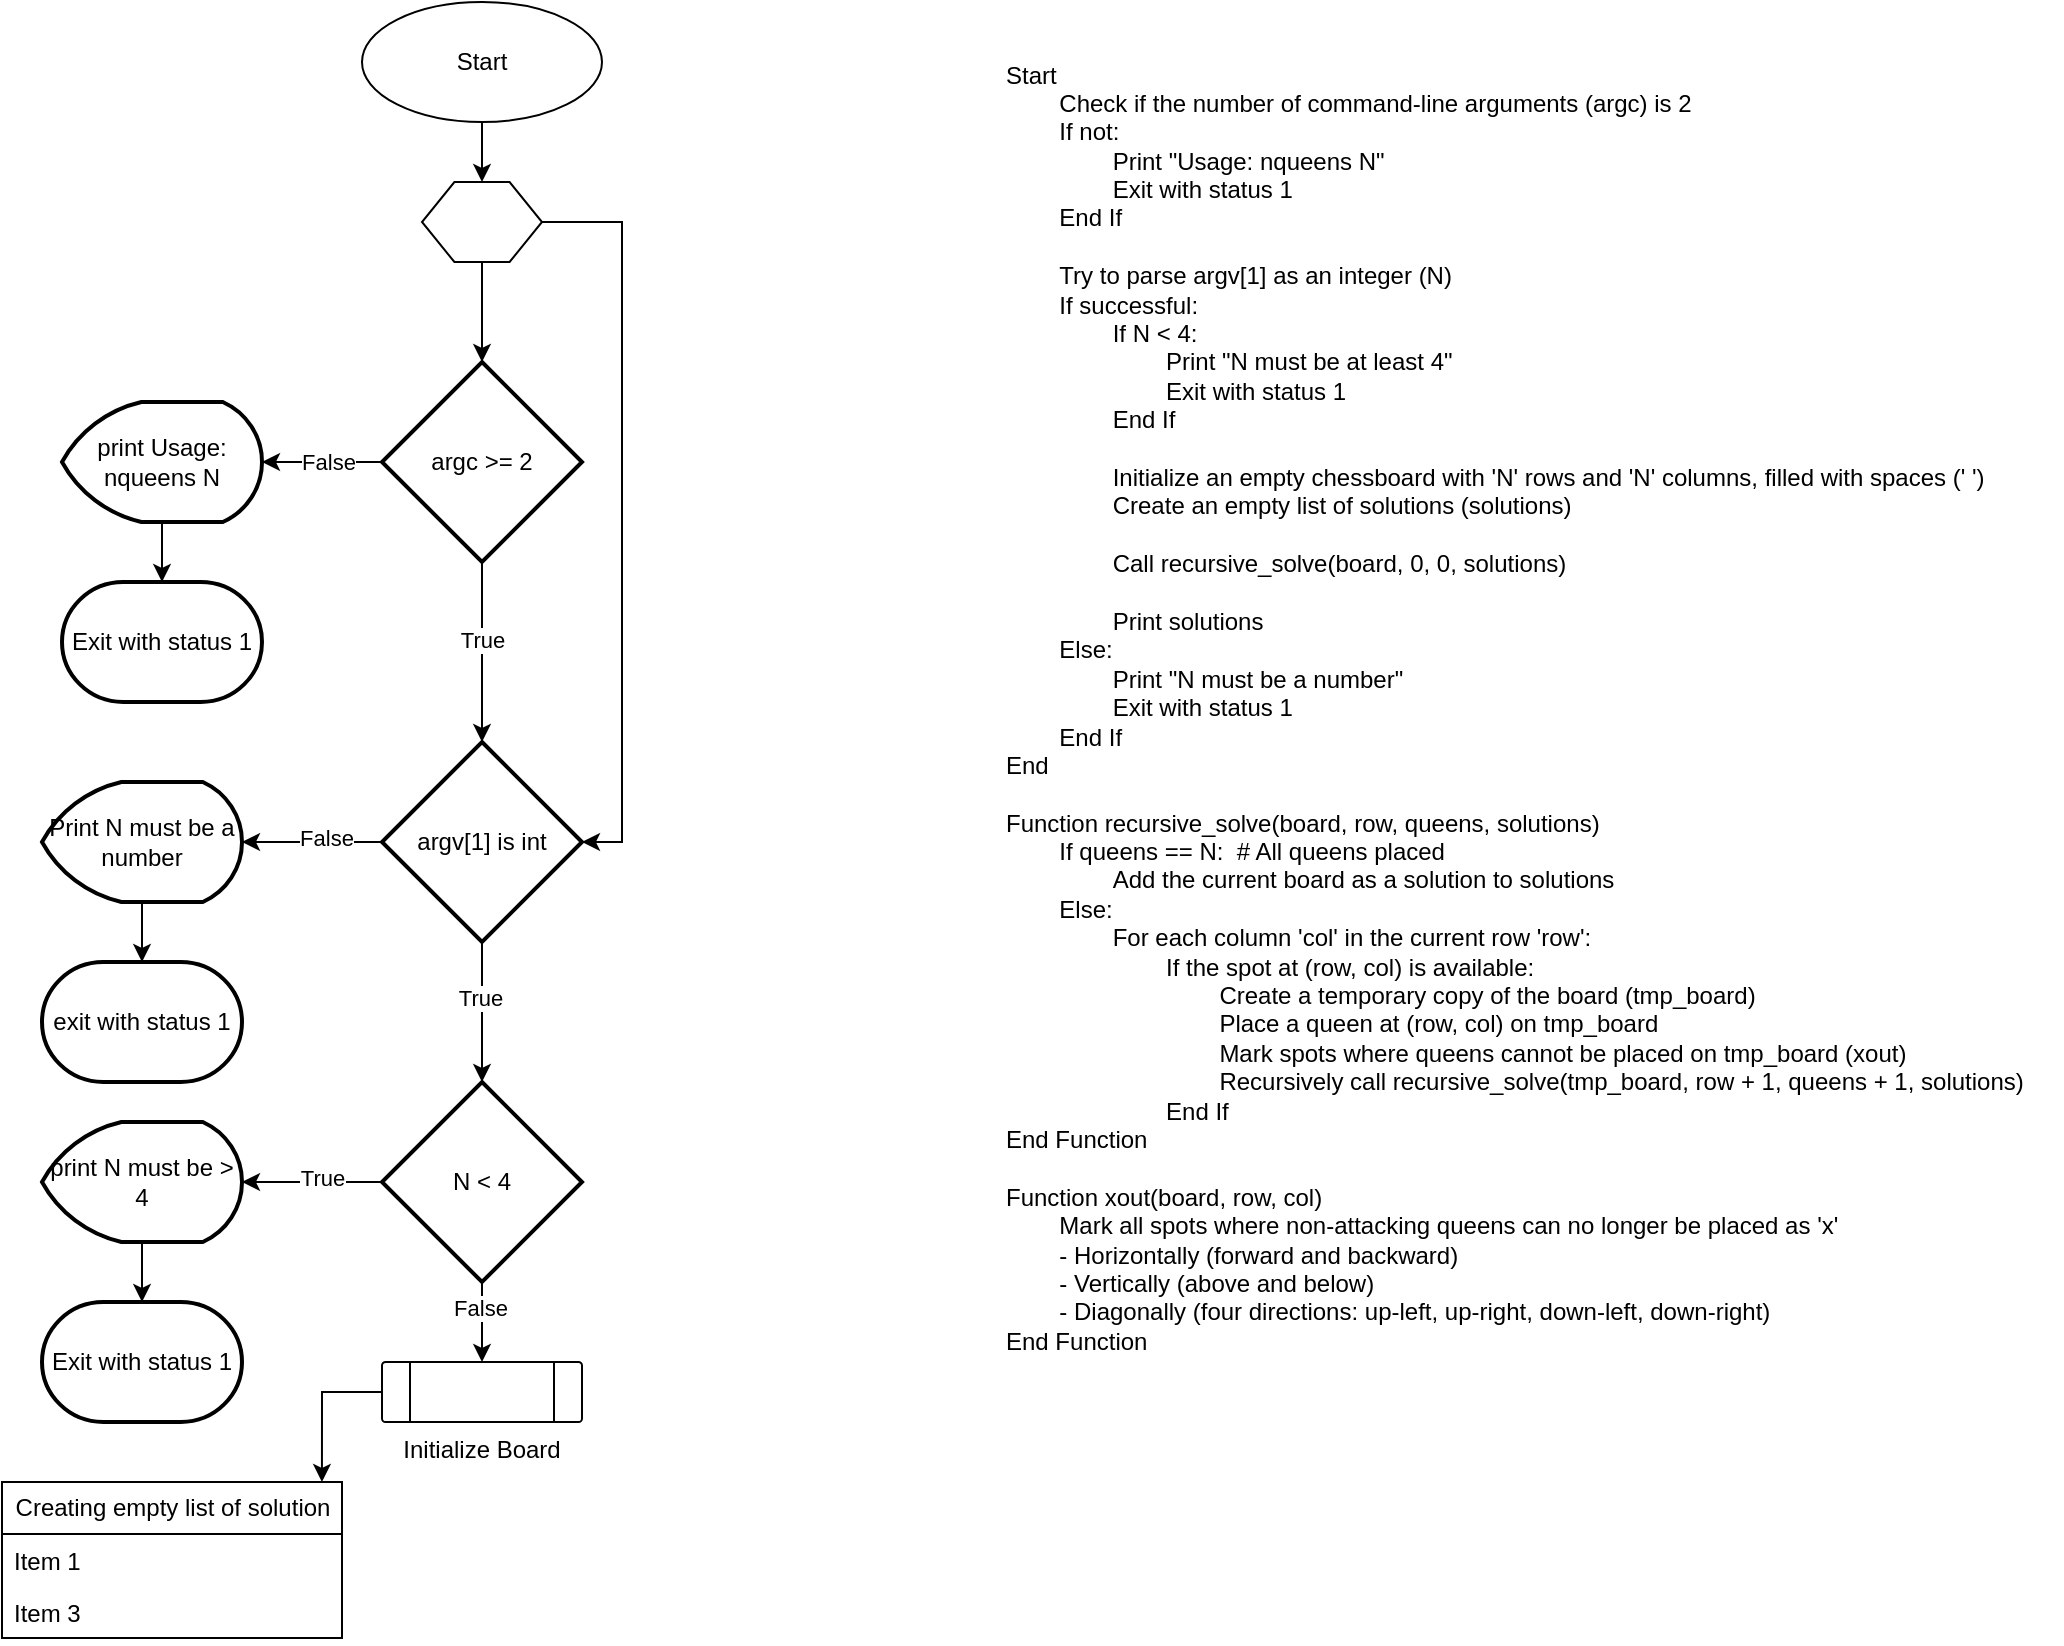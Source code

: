 <mxfile version="21.7.1" type="github">
  <diagram id="C5RBs43oDa-KdzZeNtuy" name="Page-1">
    <mxGraphModel dx="1161" dy="1687" grid="1" gridSize="10" guides="1" tooltips="1" connect="1" arrows="1" fold="1" page="1" pageScale="1" pageWidth="827" pageHeight="1169" math="0" shadow="0">
      <root>
        <mxCell id="WIyWlLk6GJQsqaUBKTNV-0" />
        <mxCell id="WIyWlLk6GJQsqaUBKTNV-1" parent="WIyWlLk6GJQsqaUBKTNV-0" />
        <mxCell id="0IEBA8mMdgy57H2gVhQY-1" value="&lt;div&gt;Start&lt;/div&gt;&lt;div&gt;&amp;nbsp;&lt;span style=&quot;white-space: pre;&quot;&gt;&#x9;&lt;/span&gt;Check if the number of command-line arguments (argc) is 2&lt;/div&gt;&lt;div&gt;&amp;nbsp; &lt;span style=&quot;white-space: pre;&quot;&gt;&#x9;&lt;/span&gt;If not:&lt;/div&gt;&lt;div&gt;&amp;nbsp; &amp;nbsp; &lt;span style=&quot;white-space: pre;&quot;&gt;&#x9;&lt;/span&gt;&lt;span style=&quot;white-space: pre;&quot;&gt;&#x9;&lt;/span&gt;Print &quot;Usage: nqueens N&quot;&lt;/div&gt;&lt;div&gt;&amp;nbsp; &amp;nbsp; &lt;span style=&quot;white-space: pre;&quot;&gt;&#x9;&lt;/span&gt;&lt;span style=&quot;white-space: pre;&quot;&gt;&#x9;&lt;/span&gt;Exit with status 1&lt;/div&gt;&lt;div&gt;&amp;nbsp; &lt;span style=&quot;white-space: pre;&quot;&gt;&#x9;&lt;/span&gt;End If&lt;/div&gt;&lt;div&gt;&lt;br&gt;&lt;/div&gt;&lt;div&gt;&amp;nbsp; &lt;span style=&quot;white-space: pre;&quot;&gt;&#x9;&lt;/span&gt;Try to parse argv[1] as an integer (N)&lt;/div&gt;&lt;div&gt;&amp;nbsp; &lt;span style=&quot;white-space: pre;&quot;&gt;&#x9;&lt;/span&gt;If successful:&lt;/div&gt;&lt;div&gt;&amp;nbsp; &amp;nbsp; &lt;span style=&quot;white-space: pre;&quot;&gt;&#x9;&lt;/span&gt;&lt;span style=&quot;white-space: pre;&quot;&gt;&#x9;&lt;/span&gt;If N &amp;lt; 4:&lt;/div&gt;&lt;div&gt;&amp;nbsp; &amp;nbsp; &amp;nbsp; &lt;span style=&quot;white-space: pre;&quot;&gt;&#x9;&lt;/span&gt;&lt;span style=&quot;white-space: pre;&quot;&gt;&#x9;&lt;/span&gt;&lt;span style=&quot;white-space: pre;&quot;&gt;&#x9;&lt;/span&gt;Print &quot;N must be at least 4&quot;&lt;/div&gt;&lt;div&gt;&amp;nbsp; &amp;nbsp; &amp;nbsp; &lt;span style=&quot;white-space: pre;&quot;&gt;&#x9;&lt;/span&gt;&lt;span style=&quot;white-space: pre;&quot;&gt;&#x9;&lt;/span&gt;&lt;span style=&quot;white-space: pre;&quot;&gt;&#x9;&lt;/span&gt;Exit with status 1&lt;/div&gt;&lt;div&gt;&amp;nbsp; &amp;nbsp; &lt;span style=&quot;white-space: pre;&quot;&gt;&#x9;&lt;/span&gt;&lt;span style=&quot;white-space: pre;&quot;&gt;&#x9;&lt;/span&gt;End If&lt;/div&gt;&lt;div&gt;&lt;br&gt;&lt;/div&gt;&lt;div&gt;&amp;nbsp; &amp;nbsp; &lt;span style=&quot;white-space: pre;&quot;&gt;&#x9;&lt;/span&gt;&lt;span style=&quot;white-space: pre;&quot;&gt;&#x9;&lt;/span&gt;Initialize an empty chessboard with &#39;N&#39; rows and &#39;N&#39; columns, filled with spaces (&#39; &#39;)&lt;/div&gt;&lt;div&gt;&amp;nbsp; &amp;nbsp; &lt;span style=&quot;white-space: pre;&quot;&gt;&#x9;&lt;/span&gt;&lt;span style=&quot;white-space: pre;&quot;&gt;&#x9;&lt;/span&gt;Create an empty list of solutions (solutions)&lt;/div&gt;&lt;div&gt;&lt;br&gt;&lt;/div&gt;&lt;div&gt;&amp;nbsp; &amp;nbsp; &lt;span style=&quot;white-space: pre;&quot;&gt;&#x9;&lt;/span&gt;&lt;span style=&quot;white-space: pre;&quot;&gt;&#x9;&lt;/span&gt;Call recursive_solve(board, 0, 0, solutions)&lt;/div&gt;&lt;div&gt;&amp;nbsp; &amp;nbsp;&amp;nbsp;&lt;/div&gt;&lt;div&gt;&amp;nbsp; &amp;nbsp; &lt;span style=&quot;white-space: pre;&quot;&gt;&#x9;&lt;/span&gt;&lt;span style=&quot;white-space: pre;&quot;&gt;&#x9;&lt;/span&gt;Print solutions&lt;/div&gt;&lt;div&gt;&amp;nbsp; &lt;span style=&quot;white-space: pre;&quot;&gt;&#x9;&lt;/span&gt;Else:&lt;/div&gt;&lt;div&gt;&amp;nbsp; &amp;nbsp; &lt;span style=&quot;white-space: pre;&quot;&gt;&#x9;&lt;span style=&quot;white-space: pre;&quot;&gt;&#x9;&lt;/span&gt;&lt;/span&gt;Print &quot;N must be a number&quot;&lt;/div&gt;&lt;div&gt;&amp;nbsp; &amp;nbsp; &lt;span style=&quot;white-space: pre;&quot;&gt;&#x9;&lt;/span&gt;&lt;span style=&quot;white-space: pre;&quot;&gt;&#x9;&lt;/span&gt;Exit with status 1&lt;/div&gt;&lt;div&gt;&amp;nbsp; &lt;span style=&quot;white-space: pre;&quot;&gt;&#x9;&lt;/span&gt;End If&lt;/div&gt;&lt;div&gt;End&lt;/div&gt;&lt;div&gt;&lt;br&gt;&lt;/div&gt;&lt;div&gt;Function recursive_solve(board, row, queens, solutions)&lt;/div&gt;&lt;div&gt;&amp;nbsp;&lt;span style=&quot;white-space: pre;&quot;&gt;&#x9;&lt;/span&gt;If queens == N:&amp;nbsp; # All queens placed&lt;/div&gt;&lt;div&gt;&amp;nbsp; &amp;nbsp; &lt;span style=&quot;white-space: pre;&quot;&gt;&#x9;&lt;/span&gt;&lt;span style=&quot;white-space: pre;&quot;&gt;&#x9;&lt;/span&gt;Add the current board as a solution to solutions&lt;/div&gt;&lt;div&gt;&amp;nbsp; &lt;span style=&quot;white-space: pre;&quot;&gt;&#x9;&lt;/span&gt;Else:&lt;/div&gt;&lt;div&gt;&amp;nbsp; &amp;nbsp; &lt;span style=&quot;white-space: pre;&quot;&gt;&#x9;&lt;/span&gt;&lt;span style=&quot;white-space: pre;&quot;&gt;&#x9;&lt;/span&gt;For each column &#39;col&#39; in the current row &#39;row&#39;:&lt;/div&gt;&lt;div&gt;&amp;nbsp; &amp;nbsp; &amp;nbsp; &lt;span style=&quot;white-space: pre;&quot;&gt;&#x9;&lt;/span&gt;&lt;span style=&quot;white-space: pre;&quot;&gt;&#x9;&lt;/span&gt;&lt;span style=&quot;white-space: pre;&quot;&gt;&#x9;&lt;/span&gt;If the spot at (row, col) is available:&lt;/div&gt;&lt;div&gt;&amp;nbsp; &amp;nbsp; &amp;nbsp; &amp;nbsp; &lt;span style=&quot;white-space: pre;&quot;&gt;&#x9;&lt;/span&gt;&lt;span style=&quot;white-space: pre;&quot;&gt;&#x9;&lt;/span&gt;&lt;span style=&quot;white-space: pre;&quot;&gt;&#x9;&lt;/span&gt;Create a temporary copy of the board (tmp_board)&lt;/div&gt;&lt;div&gt;&amp;nbsp; &amp;nbsp; &amp;nbsp; &amp;nbsp; &lt;span style=&quot;white-space: pre;&quot;&gt;&#x9;&lt;/span&gt;&lt;span style=&quot;white-space: pre;&quot;&gt;&#x9;&lt;/span&gt;&lt;span style=&quot;white-space: pre;&quot;&gt;&#x9;&lt;/span&gt;Place a queen at (row, col) on tmp_board&lt;/div&gt;&lt;div&gt;&amp;nbsp; &amp;nbsp; &amp;nbsp; &amp;nbsp; &lt;span style=&quot;white-space: pre;&quot;&gt;&#x9;&lt;/span&gt;&lt;span style=&quot;white-space: pre;&quot;&gt;&#x9;&lt;/span&gt;&lt;span style=&quot;white-space: pre;&quot;&gt;&#x9;&lt;/span&gt;Mark spots where queens cannot be placed on tmp_board (xout)&lt;/div&gt;&lt;div&gt;&amp;nbsp; &amp;nbsp; &amp;nbsp; &amp;nbsp; &lt;span style=&quot;white-space: pre;&quot;&gt;&#x9;&lt;/span&gt;&lt;span style=&quot;white-space: pre;&quot;&gt;&#x9;&lt;/span&gt;&lt;span style=&quot;white-space: pre;&quot;&gt;&#x9;&lt;/span&gt;Recursively call recursive_solve(tmp_board, row + 1, queens + 1, solutions)&lt;/div&gt;&lt;div&gt;&amp;nbsp; &lt;span style=&quot;white-space: pre;&quot;&gt;&#x9;&lt;/span&gt;&lt;span style=&quot;white-space: pre;&quot;&gt;&#x9;&lt;/span&gt;&lt;span style=&quot;white-space: pre;&quot;&gt;&#x9;&lt;/span&gt;End If&lt;/div&gt;&lt;div&gt;End Function&lt;/div&gt;&lt;div&gt;&lt;br&gt;&lt;/div&gt;&lt;div&gt;Function xout(board, row, col)&lt;/div&gt;&lt;div&gt;&amp;nbsp;&lt;span style=&quot;white-space: pre;&quot;&gt;&#x9;&lt;/span&gt;Mark all spots where non-attacking queens can no longer be placed as &#39;x&#39;&lt;/div&gt;&lt;div&gt;&amp;nbsp; &lt;span style=&quot;white-space: pre;&quot;&gt;&#x9;&lt;/span&gt;- Horizontally (forward and backward)&lt;/div&gt;&lt;div&gt;&amp;nbsp;&lt;span style=&quot;white-space: pre;&quot;&gt;&#x9;&lt;/span&gt;- Vertically (above and below)&lt;/div&gt;&lt;div&gt;&amp;nbsp;&lt;span style=&quot;white-space: pre;&quot;&gt;&#x9;&lt;/span&gt;- Diagonally (four directions: up-left, up-right, down-left, down-right)&lt;/div&gt;&lt;div&gt;End Function&lt;/div&gt;&lt;div&gt;&lt;br&gt;&lt;/div&gt;" style="text;html=1;strokeColor=none;fillColor=none;align=left;verticalAlign=middle;whiteSpace=wrap;rounded=0;" vertex="1" parent="WIyWlLk6GJQsqaUBKTNV-1">
          <mxGeometry x="510" y="-1130" width="530" height="680" as="geometry" />
        </mxCell>
        <mxCell id="0IEBA8mMdgy57H2gVhQY-5" value="" style="edgeStyle=orthogonalEdgeStyle;rounded=0;orthogonalLoop=1;jettySize=auto;html=1;" edge="1" parent="WIyWlLk6GJQsqaUBKTNV-1" source="0IEBA8mMdgy57H2gVhQY-2" target="0IEBA8mMdgy57H2gVhQY-4">
          <mxGeometry relative="1" as="geometry" />
        </mxCell>
        <mxCell id="0IEBA8mMdgy57H2gVhQY-2" value="Start" style="ellipse;whiteSpace=wrap;html=1;" vertex="1" parent="WIyWlLk6GJQsqaUBKTNV-1">
          <mxGeometry x="190" y="-1150" width="120" height="60" as="geometry" />
        </mxCell>
        <mxCell id="0IEBA8mMdgy57H2gVhQY-7" value="" style="edgeStyle=orthogonalEdgeStyle;rounded=0;orthogonalLoop=1;jettySize=auto;html=1;" edge="1" parent="WIyWlLk6GJQsqaUBKTNV-1" source="0IEBA8mMdgy57H2gVhQY-4" target="0IEBA8mMdgy57H2gVhQY-6">
          <mxGeometry relative="1" as="geometry" />
        </mxCell>
        <mxCell id="0IEBA8mMdgy57H2gVhQY-23" style="edgeStyle=orthogonalEdgeStyle;rounded=0;orthogonalLoop=1;jettySize=auto;html=1;entryX=1;entryY=0.5;entryDx=0;entryDy=0;entryPerimeter=0;" edge="1" parent="WIyWlLk6GJQsqaUBKTNV-1" source="0IEBA8mMdgy57H2gVhQY-4" target="0IEBA8mMdgy57H2gVhQY-15">
          <mxGeometry relative="1" as="geometry">
            <Array as="points">
              <mxPoint x="320" y="-1040" />
              <mxPoint x="320" y="-730" />
            </Array>
          </mxGeometry>
        </mxCell>
        <mxCell id="0IEBA8mMdgy57H2gVhQY-4" value="" style="verticalLabelPosition=bottom;verticalAlign=top;html=1;shape=hexagon;perimeter=hexagonPerimeter2;arcSize=6;size=0.27;" vertex="1" parent="WIyWlLk6GJQsqaUBKTNV-1">
          <mxGeometry x="220" y="-1060" width="60" height="40" as="geometry" />
        </mxCell>
        <mxCell id="0IEBA8mMdgy57H2gVhQY-9" value="" style="edgeStyle=orthogonalEdgeStyle;rounded=0;orthogonalLoop=1;jettySize=auto;html=1;" edge="1" parent="WIyWlLk6GJQsqaUBKTNV-1" source="0IEBA8mMdgy57H2gVhQY-6" target="0IEBA8mMdgy57H2gVhQY-8">
          <mxGeometry relative="1" as="geometry" />
        </mxCell>
        <mxCell id="0IEBA8mMdgy57H2gVhQY-10" value="False" style="edgeLabel;html=1;align=center;verticalAlign=middle;resizable=0;points=[];" vertex="1" connectable="0" parent="0IEBA8mMdgy57H2gVhQY-9">
          <mxGeometry x="-0.1" relative="1" as="geometry">
            <mxPoint as="offset" />
          </mxGeometry>
        </mxCell>
        <mxCell id="0IEBA8mMdgy57H2gVhQY-24" value="" style="edgeStyle=orthogonalEdgeStyle;rounded=0;orthogonalLoop=1;jettySize=auto;html=1;" edge="1" parent="WIyWlLk6GJQsqaUBKTNV-1" source="0IEBA8mMdgy57H2gVhQY-6" target="0IEBA8mMdgy57H2gVhQY-15">
          <mxGeometry relative="1" as="geometry" />
        </mxCell>
        <mxCell id="0IEBA8mMdgy57H2gVhQY-25" value="True" style="edgeLabel;html=1;align=center;verticalAlign=middle;resizable=0;points=[];" vertex="1" connectable="0" parent="0IEBA8mMdgy57H2gVhQY-24">
          <mxGeometry x="-0.133" relative="1" as="geometry">
            <mxPoint as="offset" />
          </mxGeometry>
        </mxCell>
        <mxCell id="0IEBA8mMdgy57H2gVhQY-6" value="argc &amp;gt;= 2" style="strokeWidth=2;html=1;shape=mxgraph.flowchart.decision;whiteSpace=wrap;" vertex="1" parent="WIyWlLk6GJQsqaUBKTNV-1">
          <mxGeometry x="200" y="-970" width="100" height="100" as="geometry" />
        </mxCell>
        <mxCell id="0IEBA8mMdgy57H2gVhQY-12" value="" style="edgeStyle=orthogonalEdgeStyle;rounded=0;orthogonalLoop=1;jettySize=auto;html=1;" edge="1" parent="WIyWlLk6GJQsqaUBKTNV-1" source="0IEBA8mMdgy57H2gVhQY-8" target="0IEBA8mMdgy57H2gVhQY-11">
          <mxGeometry relative="1" as="geometry" />
        </mxCell>
        <mxCell id="0IEBA8mMdgy57H2gVhQY-8" value="print Usage: nqueens N" style="strokeWidth=2;html=1;shape=mxgraph.flowchart.display;whiteSpace=wrap;" vertex="1" parent="WIyWlLk6GJQsqaUBKTNV-1">
          <mxGeometry x="40" y="-950" width="100" height="60" as="geometry" />
        </mxCell>
        <mxCell id="0IEBA8mMdgy57H2gVhQY-11" value="Exit with status 1" style="strokeWidth=2;html=1;shape=mxgraph.flowchart.terminator;whiteSpace=wrap;" vertex="1" parent="WIyWlLk6GJQsqaUBKTNV-1">
          <mxGeometry x="40" y="-860" width="100" height="60" as="geometry" />
        </mxCell>
        <mxCell id="0IEBA8mMdgy57H2gVhQY-19" value="" style="edgeStyle=orthogonalEdgeStyle;rounded=0;orthogonalLoop=1;jettySize=auto;html=1;" edge="1" parent="WIyWlLk6GJQsqaUBKTNV-1" source="0IEBA8mMdgy57H2gVhQY-15" target="0IEBA8mMdgy57H2gVhQY-18">
          <mxGeometry relative="1" as="geometry" />
        </mxCell>
        <mxCell id="0IEBA8mMdgy57H2gVhQY-22" value="False" style="edgeLabel;html=1;align=center;verticalAlign=middle;resizable=0;points=[];" vertex="1" connectable="0" parent="0IEBA8mMdgy57H2gVhQY-19">
          <mxGeometry x="-0.2" y="-2" relative="1" as="geometry">
            <mxPoint as="offset" />
          </mxGeometry>
        </mxCell>
        <mxCell id="0IEBA8mMdgy57H2gVhQY-27" value="" style="edgeStyle=orthogonalEdgeStyle;rounded=0;orthogonalLoop=1;jettySize=auto;html=1;" edge="1" parent="WIyWlLk6GJQsqaUBKTNV-1" source="0IEBA8mMdgy57H2gVhQY-15" target="0IEBA8mMdgy57H2gVhQY-26">
          <mxGeometry relative="1" as="geometry" />
        </mxCell>
        <mxCell id="0IEBA8mMdgy57H2gVhQY-28" value="True" style="edgeLabel;html=1;align=center;verticalAlign=middle;resizable=0;points=[];" vertex="1" connectable="0" parent="0IEBA8mMdgy57H2gVhQY-27">
          <mxGeometry x="-0.2" y="-1" relative="1" as="geometry">
            <mxPoint as="offset" />
          </mxGeometry>
        </mxCell>
        <mxCell id="0IEBA8mMdgy57H2gVhQY-15" value="argv[1] is int" style="strokeWidth=2;html=1;shape=mxgraph.flowchart.decision;whiteSpace=wrap;" vertex="1" parent="WIyWlLk6GJQsqaUBKTNV-1">
          <mxGeometry x="200" y="-780" width="100" height="100" as="geometry" />
        </mxCell>
        <mxCell id="0IEBA8mMdgy57H2gVhQY-21" value="" style="edgeStyle=orthogonalEdgeStyle;rounded=0;orthogonalLoop=1;jettySize=auto;html=1;" edge="1" parent="WIyWlLk6GJQsqaUBKTNV-1" source="0IEBA8mMdgy57H2gVhQY-18" target="0IEBA8mMdgy57H2gVhQY-20">
          <mxGeometry relative="1" as="geometry" />
        </mxCell>
        <mxCell id="0IEBA8mMdgy57H2gVhQY-18" value="Print N must be a number" style="strokeWidth=2;html=1;shape=mxgraph.flowchart.display;whiteSpace=wrap;" vertex="1" parent="WIyWlLk6GJQsqaUBKTNV-1">
          <mxGeometry x="30" y="-760" width="100" height="60" as="geometry" />
        </mxCell>
        <mxCell id="0IEBA8mMdgy57H2gVhQY-20" value="exit with status 1" style="strokeWidth=2;html=1;shape=mxgraph.flowchart.terminator;whiteSpace=wrap;" vertex="1" parent="WIyWlLk6GJQsqaUBKTNV-1">
          <mxGeometry x="30" y="-670" width="100" height="60" as="geometry" />
        </mxCell>
        <mxCell id="0IEBA8mMdgy57H2gVhQY-31" value="" style="edgeStyle=orthogonalEdgeStyle;rounded=0;orthogonalLoop=1;jettySize=auto;html=1;" edge="1" parent="WIyWlLk6GJQsqaUBKTNV-1" source="0IEBA8mMdgy57H2gVhQY-26" target="0IEBA8mMdgy57H2gVhQY-29">
          <mxGeometry relative="1" as="geometry" />
        </mxCell>
        <mxCell id="0IEBA8mMdgy57H2gVhQY-33" value="True" style="edgeLabel;html=1;align=center;verticalAlign=middle;resizable=0;points=[];" vertex="1" connectable="0" parent="0IEBA8mMdgy57H2gVhQY-31">
          <mxGeometry x="-0.143" y="-2" relative="1" as="geometry">
            <mxPoint as="offset" />
          </mxGeometry>
        </mxCell>
        <mxCell id="0IEBA8mMdgy57H2gVhQY-35" value="" style="edgeStyle=orthogonalEdgeStyle;rounded=0;orthogonalLoop=1;jettySize=auto;html=1;" edge="1" parent="WIyWlLk6GJQsqaUBKTNV-1" source="0IEBA8mMdgy57H2gVhQY-26" target="0IEBA8mMdgy57H2gVhQY-34">
          <mxGeometry relative="1" as="geometry" />
        </mxCell>
        <mxCell id="0IEBA8mMdgy57H2gVhQY-36" value="False" style="edgeLabel;html=1;align=center;verticalAlign=middle;resizable=0;points=[];" vertex="1" connectable="0" parent="0IEBA8mMdgy57H2gVhQY-35">
          <mxGeometry x="-0.35" y="-1" relative="1" as="geometry">
            <mxPoint as="offset" />
          </mxGeometry>
        </mxCell>
        <mxCell id="0IEBA8mMdgy57H2gVhQY-26" value="N &amp;lt; 4" style="strokeWidth=2;html=1;shape=mxgraph.flowchart.decision;whiteSpace=wrap;" vertex="1" parent="WIyWlLk6GJQsqaUBKTNV-1">
          <mxGeometry x="200" y="-610" width="100" height="100" as="geometry" />
        </mxCell>
        <mxCell id="0IEBA8mMdgy57H2gVhQY-32" value="" style="edgeStyle=orthogonalEdgeStyle;rounded=0;orthogonalLoop=1;jettySize=auto;html=1;" edge="1" parent="WIyWlLk6GJQsqaUBKTNV-1" source="0IEBA8mMdgy57H2gVhQY-29" target="0IEBA8mMdgy57H2gVhQY-30">
          <mxGeometry relative="1" as="geometry" />
        </mxCell>
        <mxCell id="0IEBA8mMdgy57H2gVhQY-29" value="print N must be &amp;gt; 4" style="strokeWidth=2;html=1;shape=mxgraph.flowchart.display;whiteSpace=wrap;" vertex="1" parent="WIyWlLk6GJQsqaUBKTNV-1">
          <mxGeometry x="30" y="-590" width="100" height="60" as="geometry" />
        </mxCell>
        <mxCell id="0IEBA8mMdgy57H2gVhQY-30" value="Exit with status 1" style="strokeWidth=2;html=1;shape=mxgraph.flowchart.terminator;whiteSpace=wrap;" vertex="1" parent="WIyWlLk6GJQsqaUBKTNV-1">
          <mxGeometry x="30" y="-500" width="100" height="60" as="geometry" />
        </mxCell>
        <mxCell id="0IEBA8mMdgy57H2gVhQY-42" style="edgeStyle=orthogonalEdgeStyle;rounded=0;orthogonalLoop=1;jettySize=auto;html=1;entryX=0.941;entryY=0;entryDx=0;entryDy=0;entryPerimeter=0;" edge="1" parent="WIyWlLk6GJQsqaUBKTNV-1" source="0IEBA8mMdgy57H2gVhQY-34" target="0IEBA8mMdgy57H2gVhQY-37">
          <mxGeometry relative="1" as="geometry" />
        </mxCell>
        <mxCell id="0IEBA8mMdgy57H2gVhQY-34" value="Initialize Board" style="verticalLabelPosition=bottom;verticalAlign=top;html=1;shape=process;whiteSpace=wrap;rounded=1;size=0.14;arcSize=6;" vertex="1" parent="WIyWlLk6GJQsqaUBKTNV-1">
          <mxGeometry x="200" y="-470" width="100" height="30" as="geometry" />
        </mxCell>
        <mxCell id="0IEBA8mMdgy57H2gVhQY-37" value="Creating empty list of solution" style="swimlane;fontStyle=0;childLayout=stackLayout;horizontal=1;startSize=26;fillColor=none;horizontalStack=0;resizeParent=1;resizeParentMax=0;resizeLast=0;collapsible=1;marginBottom=0;html=1;" vertex="1" parent="WIyWlLk6GJQsqaUBKTNV-1">
          <mxGeometry x="10" y="-410" width="170" height="78" as="geometry" />
        </mxCell>
        <mxCell id="0IEBA8mMdgy57H2gVhQY-38" value="Item 1" style="text;strokeColor=none;fillColor=none;align=left;verticalAlign=top;spacingLeft=4;spacingRight=4;overflow=hidden;rotatable=0;points=[[0,0.5],[1,0.5]];portConstraint=eastwest;whiteSpace=wrap;html=1;" vertex="1" parent="0IEBA8mMdgy57H2gVhQY-37">
          <mxGeometry y="26" width="170" height="26" as="geometry" />
        </mxCell>
        <mxCell id="0IEBA8mMdgy57H2gVhQY-40" value="Item 3" style="text;strokeColor=none;fillColor=none;align=left;verticalAlign=top;spacingLeft=4;spacingRight=4;overflow=hidden;rotatable=0;points=[[0,0.5],[1,0.5]];portConstraint=eastwest;whiteSpace=wrap;html=1;" vertex="1" parent="0IEBA8mMdgy57H2gVhQY-37">
          <mxGeometry y="52" width="170" height="26" as="geometry" />
        </mxCell>
      </root>
    </mxGraphModel>
  </diagram>
</mxfile>
